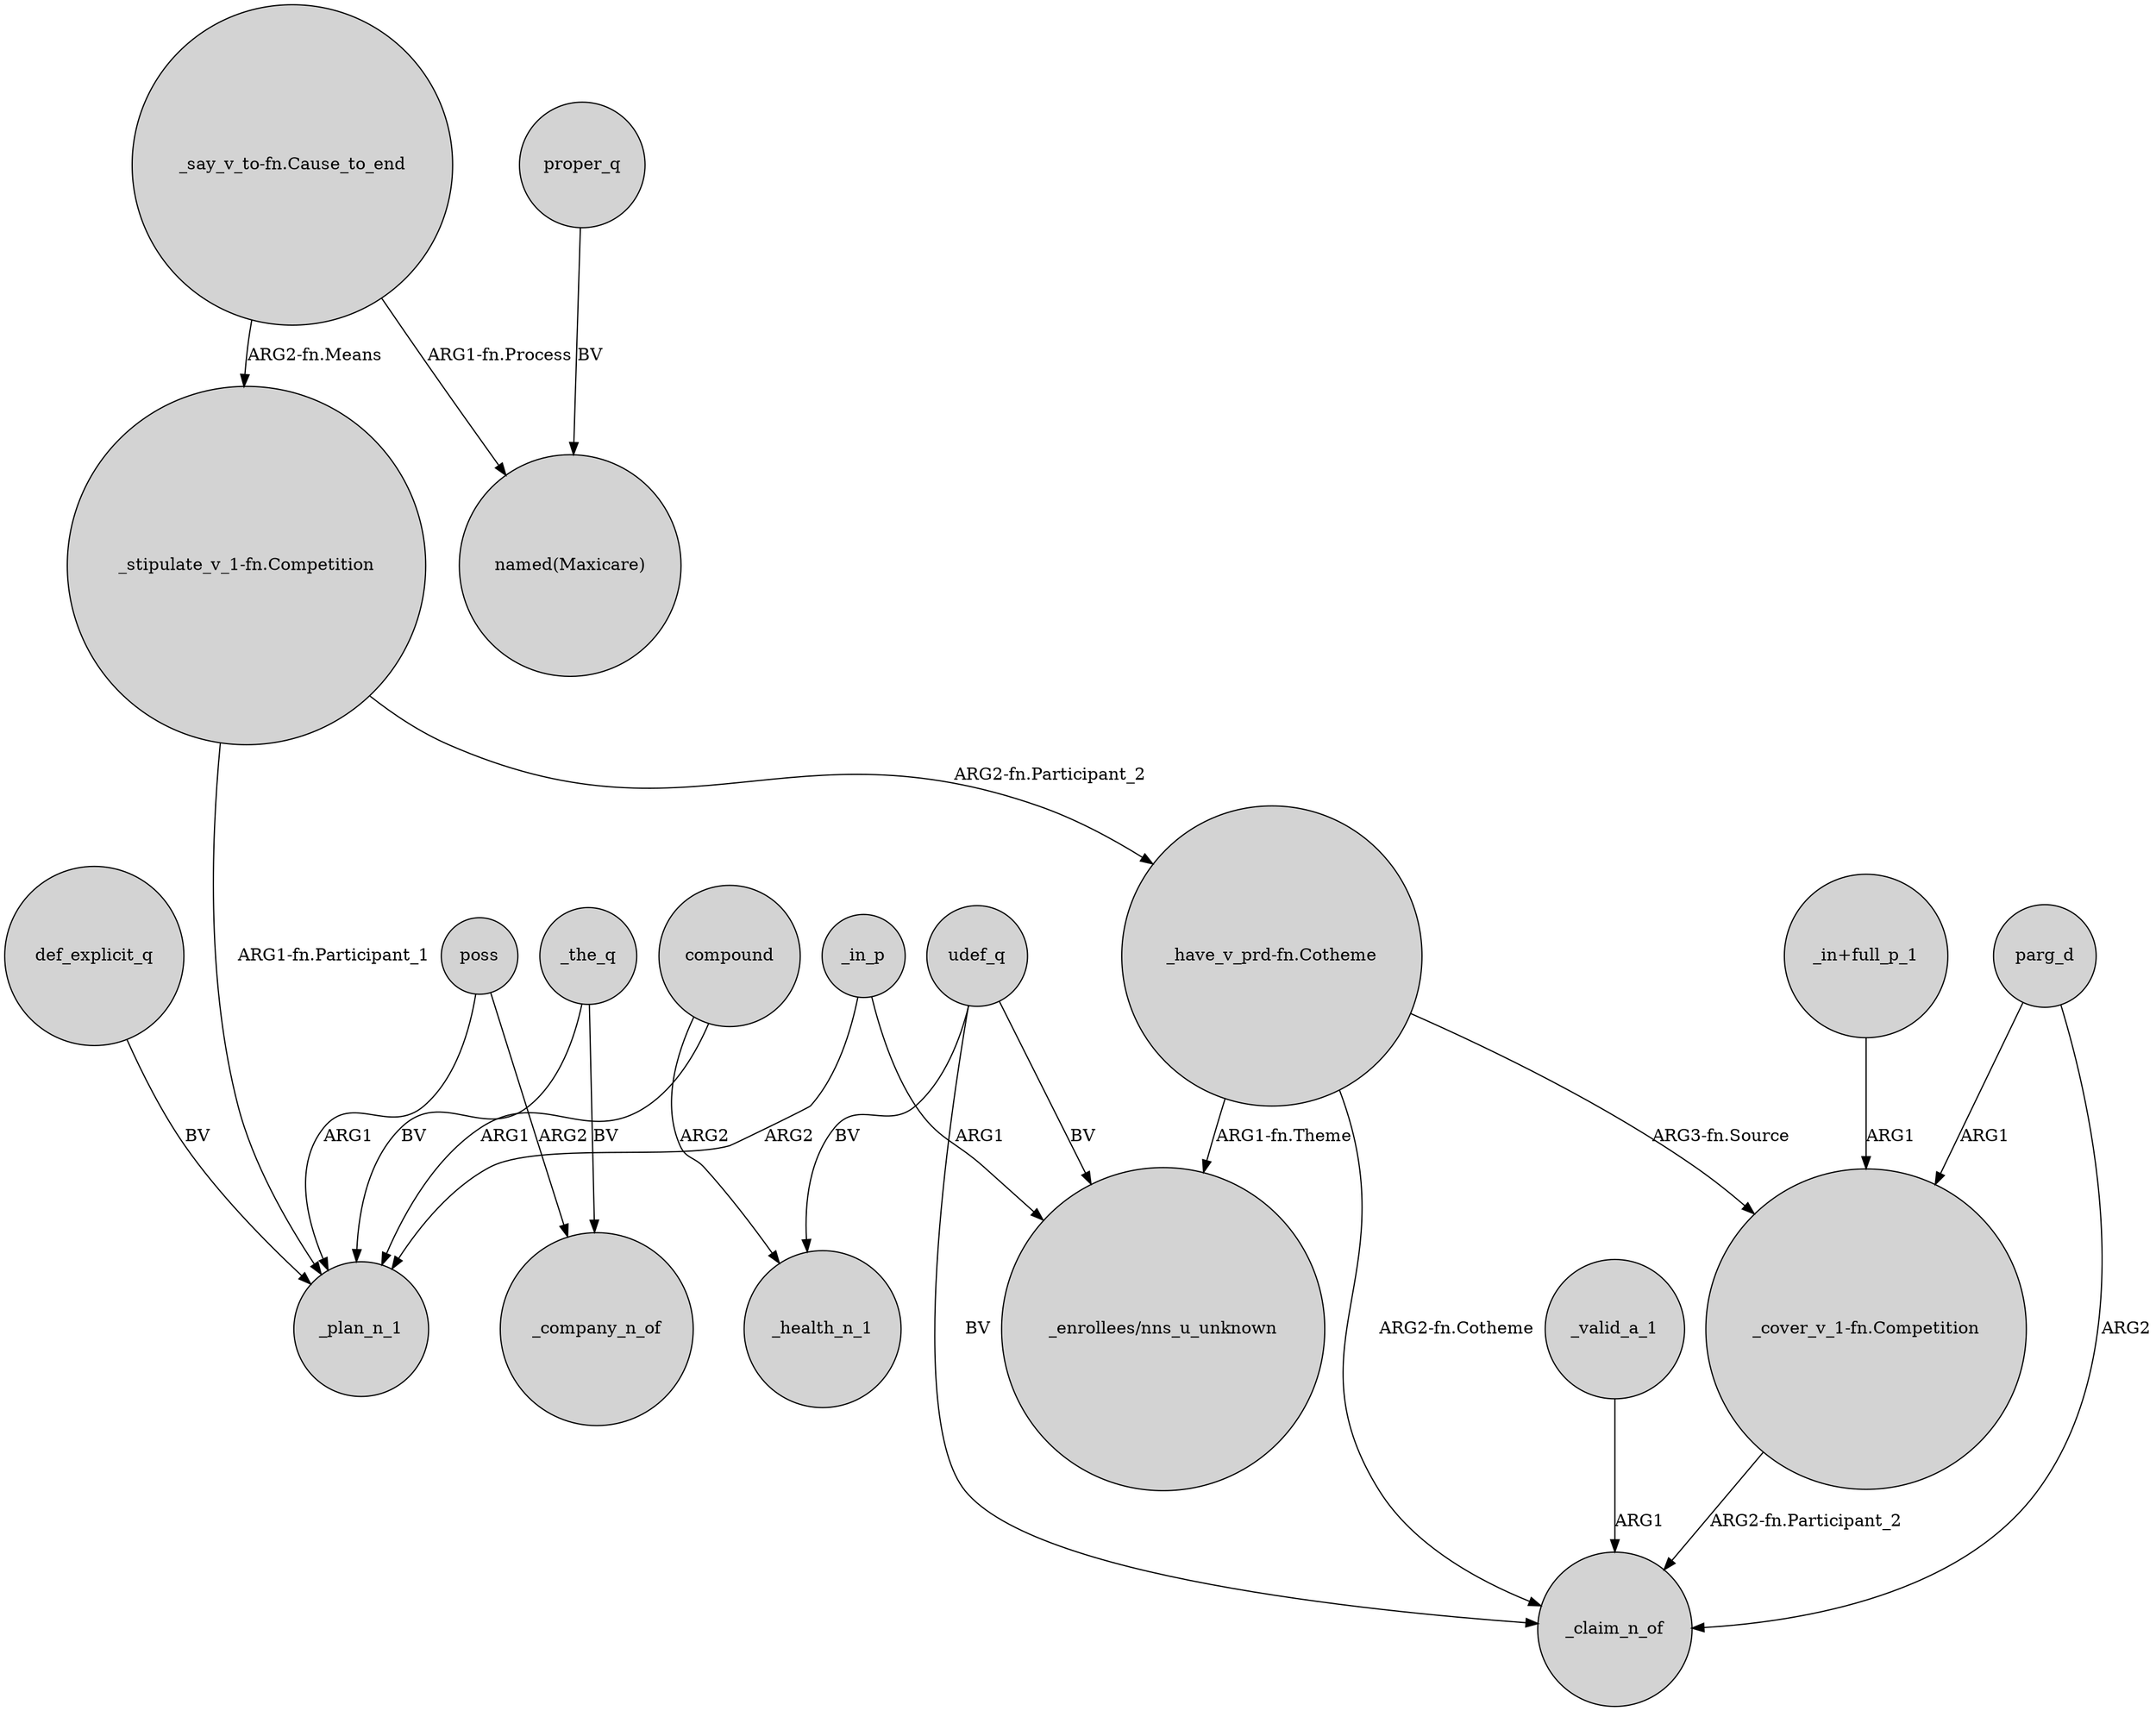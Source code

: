 digraph {
	node [shape=circle style=filled]
	udef_q -> _health_n_1 [label=BV]
	udef_q -> _claim_n_of [label=BV]
	udef_q -> "_enrollees/nns_u_unknown" [label=BV]
	"_have_v_prd-fn.Cotheme" -> _claim_n_of [label="ARG2-fn.Cotheme"]
	parg_d -> "_cover_v_1-fn.Competition" [label=ARG1]
	compound -> _health_n_1 [label=ARG2]
	def_explicit_q -> _plan_n_1 [label=BV]
	"_stipulate_v_1-fn.Competition" -> _plan_n_1 [label="ARG1-fn.Participant_1"]
	"_in+full_p_1" -> "_cover_v_1-fn.Competition" [label=ARG1]
	proper_q -> "named(Maxicare)" [label=BV]
	poss -> _company_n_of [label=ARG2]
	parg_d -> _claim_n_of [label=ARG2]
	poss -> _plan_n_1 [label=ARG1]
	"_cover_v_1-fn.Competition" -> _claim_n_of [label="ARG2-fn.Participant_2"]
	"_have_v_prd-fn.Cotheme" -> "_enrollees/nns_u_unknown" [label="ARG1-fn.Theme"]
	"_say_v_to-fn.Cause_to_end" -> "_stipulate_v_1-fn.Competition" [label="ARG2-fn.Means"]
	"_say_v_to-fn.Cause_to_end" -> "named(Maxicare)" [label="ARG1-fn.Process"]
	"_stipulate_v_1-fn.Competition" -> "_have_v_prd-fn.Cotheme" [label="ARG2-fn.Participant_2"]
	compound -> _plan_n_1 [label=ARG1]
	_valid_a_1 -> _claim_n_of [label=ARG1]
	_the_q -> _plan_n_1 [label=BV]
	_in_p -> _plan_n_1 [label=ARG2]
	_in_p -> "_enrollees/nns_u_unknown" [label=ARG1]
	"_have_v_prd-fn.Cotheme" -> "_cover_v_1-fn.Competition" [label="ARG3-fn.Source"]
	_the_q -> _company_n_of [label=BV]
}
